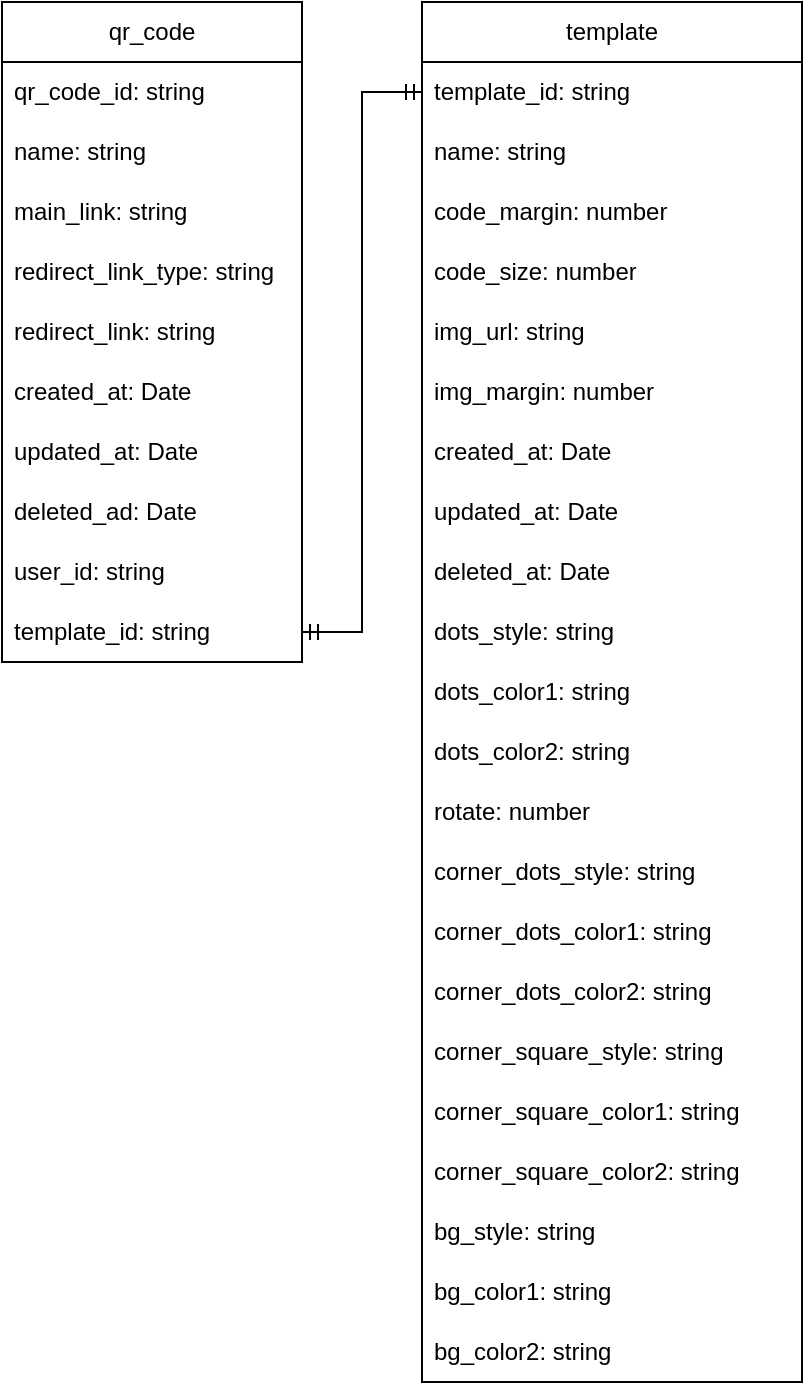 <mxfile version="20.5.3" type="github">
  <diagram name="Page-1" id="9f46799a-70d6-7492-0946-bef42562c5a5">
    <mxGraphModel dx="1093" dy="567" grid="1" gridSize="10" guides="1" tooltips="1" connect="1" arrows="1" fold="1" page="1" pageScale="1" pageWidth="1100" pageHeight="850" background="none" math="0" shadow="0">
      <root>
        <mxCell id="0" />
        <mxCell id="1" parent="0" />
        <mxCell id="IRl-qMVzOKcbxPm6iSZo-3" value="qr_code" style="swimlane;fontStyle=0;childLayout=stackLayout;horizontal=1;startSize=30;horizontalStack=0;resizeParent=1;resizeParentMax=0;resizeLast=0;collapsible=1;marginBottom=0;whiteSpace=wrap;html=1;" vertex="1" parent="1">
          <mxGeometry x="350" y="20" width="150" height="330" as="geometry" />
        </mxCell>
        <mxCell id="IRl-qMVzOKcbxPm6iSZo-4" value="qr_code_id: string" style="text;strokeColor=none;fillColor=none;align=left;verticalAlign=middle;spacingLeft=4;spacingRight=4;overflow=hidden;points=[[0,0.5],[1,0.5]];portConstraint=eastwest;rotatable=0;whiteSpace=wrap;html=1;" vertex="1" parent="IRl-qMVzOKcbxPm6iSZo-3">
          <mxGeometry y="30" width="150" height="30" as="geometry" />
        </mxCell>
        <mxCell id="IRl-qMVzOKcbxPm6iSZo-5" value="name: string" style="text;strokeColor=none;fillColor=none;align=left;verticalAlign=middle;spacingLeft=4;spacingRight=4;overflow=hidden;points=[[0,0.5],[1,0.5]];portConstraint=eastwest;rotatable=0;whiteSpace=wrap;html=1;" vertex="1" parent="IRl-qMVzOKcbxPm6iSZo-3">
          <mxGeometry y="60" width="150" height="30" as="geometry" />
        </mxCell>
        <mxCell id="IRl-qMVzOKcbxPm6iSZo-6" value="main_link: string" style="text;strokeColor=none;fillColor=none;align=left;verticalAlign=middle;spacingLeft=4;spacingRight=4;overflow=hidden;points=[[0,0.5],[1,0.5]];portConstraint=eastwest;rotatable=0;whiteSpace=wrap;html=1;" vertex="1" parent="IRl-qMVzOKcbxPm6iSZo-3">
          <mxGeometry y="90" width="150" height="30" as="geometry" />
        </mxCell>
        <mxCell id="IRl-qMVzOKcbxPm6iSZo-7" value="redirect_link_type: string" style="text;strokeColor=none;fillColor=none;align=left;verticalAlign=middle;spacingLeft=4;spacingRight=4;overflow=hidden;points=[[0,0.5],[1,0.5]];portConstraint=eastwest;rotatable=0;whiteSpace=wrap;html=1;" vertex="1" parent="IRl-qMVzOKcbxPm6iSZo-3">
          <mxGeometry y="120" width="150" height="30" as="geometry" />
        </mxCell>
        <mxCell id="IRl-qMVzOKcbxPm6iSZo-8" value="redirect_link: string" style="text;strokeColor=none;fillColor=none;align=left;verticalAlign=middle;spacingLeft=4;spacingRight=4;overflow=hidden;points=[[0,0.5],[1,0.5]];portConstraint=eastwest;rotatable=0;whiteSpace=wrap;html=1;" vertex="1" parent="IRl-qMVzOKcbxPm6iSZo-3">
          <mxGeometry y="150" width="150" height="30" as="geometry" />
        </mxCell>
        <mxCell id="IRl-qMVzOKcbxPm6iSZo-9" value="created_at: Date" style="text;strokeColor=none;fillColor=none;align=left;verticalAlign=middle;spacingLeft=4;spacingRight=4;overflow=hidden;points=[[0,0.5],[1,0.5]];portConstraint=eastwest;rotatable=0;whiteSpace=wrap;html=1;" vertex="1" parent="IRl-qMVzOKcbxPm6iSZo-3">
          <mxGeometry y="180" width="150" height="30" as="geometry" />
        </mxCell>
        <mxCell id="IRl-qMVzOKcbxPm6iSZo-10" value="updated_at: Date" style="text;strokeColor=none;fillColor=none;align=left;verticalAlign=middle;spacingLeft=4;spacingRight=4;overflow=hidden;points=[[0,0.5],[1,0.5]];portConstraint=eastwest;rotatable=0;whiteSpace=wrap;html=1;" vertex="1" parent="IRl-qMVzOKcbxPm6iSZo-3">
          <mxGeometry y="210" width="150" height="30" as="geometry" />
        </mxCell>
        <mxCell id="IRl-qMVzOKcbxPm6iSZo-11" value="deleted_ad: Date" style="text;strokeColor=none;fillColor=none;align=left;verticalAlign=middle;spacingLeft=4;spacingRight=4;overflow=hidden;points=[[0,0.5],[1,0.5]];portConstraint=eastwest;rotatable=0;whiteSpace=wrap;html=1;" vertex="1" parent="IRl-qMVzOKcbxPm6iSZo-3">
          <mxGeometry y="240" width="150" height="30" as="geometry" />
        </mxCell>
        <mxCell id="IRl-qMVzOKcbxPm6iSZo-12" value="user_id: string" style="text;strokeColor=none;fillColor=none;align=left;verticalAlign=middle;spacingLeft=4;spacingRight=4;overflow=hidden;points=[[0,0.5],[1,0.5]];portConstraint=eastwest;rotatable=0;whiteSpace=wrap;html=1;" vertex="1" parent="IRl-qMVzOKcbxPm6iSZo-3">
          <mxGeometry y="270" width="150" height="30" as="geometry" />
        </mxCell>
        <mxCell id="IRl-qMVzOKcbxPm6iSZo-13" value="template_id: string" style="text;strokeColor=none;fillColor=none;align=left;verticalAlign=middle;spacingLeft=4;spacingRight=4;overflow=hidden;points=[[0,0.5],[1,0.5]];portConstraint=eastwest;rotatable=0;whiteSpace=wrap;html=1;" vertex="1" parent="IRl-qMVzOKcbxPm6iSZo-3">
          <mxGeometry y="300" width="150" height="30" as="geometry" />
        </mxCell>
        <mxCell id="IRl-qMVzOKcbxPm6iSZo-14" value="template" style="swimlane;fontStyle=0;childLayout=stackLayout;horizontal=1;startSize=30;horizontalStack=0;resizeParent=1;resizeParentMax=0;resizeLast=0;collapsible=1;marginBottom=0;whiteSpace=wrap;html=1;" vertex="1" parent="1">
          <mxGeometry x="560" y="20" width="190" height="690" as="geometry" />
        </mxCell>
        <mxCell id="IRl-qMVzOKcbxPm6iSZo-15" value="template_id: string" style="text;strokeColor=none;fillColor=none;align=left;verticalAlign=middle;spacingLeft=4;spacingRight=4;overflow=hidden;points=[[0,0.5],[1,0.5]];portConstraint=eastwest;rotatable=0;whiteSpace=wrap;html=1;" vertex="1" parent="IRl-qMVzOKcbxPm6iSZo-14">
          <mxGeometry y="30" width="190" height="30" as="geometry" />
        </mxCell>
        <mxCell id="IRl-qMVzOKcbxPm6iSZo-16" value="name: string" style="text;strokeColor=none;fillColor=none;align=left;verticalAlign=middle;spacingLeft=4;spacingRight=4;overflow=hidden;points=[[0,0.5],[1,0.5]];portConstraint=eastwest;rotatable=0;whiteSpace=wrap;html=1;" vertex="1" parent="IRl-qMVzOKcbxPm6iSZo-14">
          <mxGeometry y="60" width="190" height="30" as="geometry" />
        </mxCell>
        <mxCell id="IRl-qMVzOKcbxPm6iSZo-17" value="code_margin: number" style="text;strokeColor=none;fillColor=none;align=left;verticalAlign=middle;spacingLeft=4;spacingRight=4;overflow=hidden;points=[[0,0.5],[1,0.5]];portConstraint=eastwest;rotatable=0;whiteSpace=wrap;html=1;" vertex="1" parent="IRl-qMVzOKcbxPm6iSZo-14">
          <mxGeometry y="90" width="190" height="30" as="geometry" />
        </mxCell>
        <mxCell id="IRl-qMVzOKcbxPm6iSZo-22" value="code_size: number" style="text;strokeColor=none;fillColor=none;align=left;verticalAlign=middle;spacingLeft=4;spacingRight=4;overflow=hidden;points=[[0,0.5],[1,0.5]];portConstraint=eastwest;rotatable=0;whiteSpace=wrap;html=1;" vertex="1" parent="IRl-qMVzOKcbxPm6iSZo-14">
          <mxGeometry y="120" width="190" height="30" as="geometry" />
        </mxCell>
        <mxCell id="IRl-qMVzOKcbxPm6iSZo-18" value="img_url: string" style="text;strokeColor=none;fillColor=none;align=left;verticalAlign=middle;spacingLeft=4;spacingRight=4;overflow=hidden;points=[[0,0.5],[1,0.5]];portConstraint=eastwest;rotatable=0;whiteSpace=wrap;html=1;" vertex="1" parent="IRl-qMVzOKcbxPm6iSZo-14">
          <mxGeometry y="150" width="190" height="30" as="geometry" />
        </mxCell>
        <mxCell id="IRl-qMVzOKcbxPm6iSZo-19" value="img_margin: number" style="text;strokeColor=none;fillColor=none;align=left;verticalAlign=middle;spacingLeft=4;spacingRight=4;overflow=hidden;points=[[0,0.5],[1,0.5]];portConstraint=eastwest;rotatable=0;whiteSpace=wrap;html=1;" vertex="1" parent="IRl-qMVzOKcbxPm6iSZo-14">
          <mxGeometry y="180" width="190" height="30" as="geometry" />
        </mxCell>
        <mxCell id="IRl-qMVzOKcbxPm6iSZo-37" value="created_at: Date" style="text;strokeColor=none;fillColor=none;align=left;verticalAlign=middle;spacingLeft=4;spacingRight=4;overflow=hidden;points=[[0,0.5],[1,0.5]];portConstraint=eastwest;rotatable=0;whiteSpace=wrap;html=1;" vertex="1" parent="IRl-qMVzOKcbxPm6iSZo-14">
          <mxGeometry y="210" width="190" height="30" as="geometry" />
        </mxCell>
        <mxCell id="IRl-qMVzOKcbxPm6iSZo-38" value="updated_at: Date" style="text;strokeColor=none;fillColor=none;align=left;verticalAlign=middle;spacingLeft=4;spacingRight=4;overflow=hidden;points=[[0,0.5],[1,0.5]];portConstraint=eastwest;rotatable=0;whiteSpace=wrap;html=1;" vertex="1" parent="IRl-qMVzOKcbxPm6iSZo-14">
          <mxGeometry y="240" width="190" height="30" as="geometry" />
        </mxCell>
        <mxCell id="IRl-qMVzOKcbxPm6iSZo-39" value="deleted_at: Date" style="text;strokeColor=none;fillColor=none;align=left;verticalAlign=middle;spacingLeft=4;spacingRight=4;overflow=hidden;points=[[0,0.5],[1,0.5]];portConstraint=eastwest;rotatable=0;whiteSpace=wrap;html=1;" vertex="1" parent="IRl-qMVzOKcbxPm6iSZo-14">
          <mxGeometry y="270" width="190" height="30" as="geometry" />
        </mxCell>
        <mxCell id="IRl-qMVzOKcbxPm6iSZo-40" value="dots_style: string" style="text;strokeColor=none;fillColor=none;align=left;verticalAlign=middle;spacingLeft=4;spacingRight=4;overflow=hidden;points=[[0,0.5],[1,0.5]];portConstraint=eastwest;rotatable=0;whiteSpace=wrap;html=1;" vertex="1" parent="IRl-qMVzOKcbxPm6iSZo-14">
          <mxGeometry y="300" width="190" height="30" as="geometry" />
        </mxCell>
        <mxCell id="IRl-qMVzOKcbxPm6iSZo-41" value="dots_color1: string" style="text;strokeColor=none;fillColor=none;align=left;verticalAlign=middle;spacingLeft=4;spacingRight=4;overflow=hidden;points=[[0,0.5],[1,0.5]];portConstraint=eastwest;rotatable=0;whiteSpace=wrap;html=1;" vertex="1" parent="IRl-qMVzOKcbxPm6iSZo-14">
          <mxGeometry y="330" width="190" height="30" as="geometry" />
        </mxCell>
        <mxCell id="IRl-qMVzOKcbxPm6iSZo-42" value="dots_color2: string" style="text;strokeColor=none;fillColor=none;align=left;verticalAlign=middle;spacingLeft=4;spacingRight=4;overflow=hidden;points=[[0,0.5],[1,0.5]];portConstraint=eastwest;rotatable=0;whiteSpace=wrap;html=1;" vertex="1" parent="IRl-qMVzOKcbxPm6iSZo-14">
          <mxGeometry y="360" width="190" height="30" as="geometry" />
        </mxCell>
        <mxCell id="IRl-qMVzOKcbxPm6iSZo-43" value="rotate: number" style="text;strokeColor=none;fillColor=none;align=left;verticalAlign=middle;spacingLeft=4;spacingRight=4;overflow=hidden;points=[[0,0.5],[1,0.5]];portConstraint=eastwest;rotatable=0;whiteSpace=wrap;html=1;" vertex="1" parent="IRl-qMVzOKcbxPm6iSZo-14">
          <mxGeometry y="390" width="190" height="30" as="geometry" />
        </mxCell>
        <mxCell id="IRl-qMVzOKcbxPm6iSZo-44" value="corner_dots_style: string" style="text;strokeColor=none;fillColor=none;align=left;verticalAlign=middle;spacingLeft=4;spacingRight=4;overflow=hidden;points=[[0,0.5],[1,0.5]];portConstraint=eastwest;rotatable=0;whiteSpace=wrap;html=1;" vertex="1" parent="IRl-qMVzOKcbxPm6iSZo-14">
          <mxGeometry y="420" width="190" height="30" as="geometry" />
        </mxCell>
        <mxCell id="IRl-qMVzOKcbxPm6iSZo-45" value="corner_dots_color1: string" style="text;strokeColor=none;fillColor=none;align=left;verticalAlign=middle;spacingLeft=4;spacingRight=4;overflow=hidden;points=[[0,0.5],[1,0.5]];portConstraint=eastwest;rotatable=0;whiteSpace=wrap;html=1;" vertex="1" parent="IRl-qMVzOKcbxPm6iSZo-14">
          <mxGeometry y="450" width="190" height="30" as="geometry" />
        </mxCell>
        <mxCell id="IRl-qMVzOKcbxPm6iSZo-46" value="corner_dots_color2: string" style="text;strokeColor=none;fillColor=none;align=left;verticalAlign=middle;spacingLeft=4;spacingRight=4;overflow=hidden;points=[[0,0.5],[1,0.5]];portConstraint=eastwest;rotatable=0;whiteSpace=wrap;html=1;" vertex="1" parent="IRl-qMVzOKcbxPm6iSZo-14">
          <mxGeometry y="480" width="190" height="30" as="geometry" />
        </mxCell>
        <mxCell id="IRl-qMVzOKcbxPm6iSZo-47" value="corner_square_style: string" style="text;strokeColor=none;fillColor=none;align=left;verticalAlign=middle;spacingLeft=4;spacingRight=4;overflow=hidden;points=[[0,0.5],[1,0.5]];portConstraint=eastwest;rotatable=0;whiteSpace=wrap;html=1;" vertex="1" parent="IRl-qMVzOKcbxPm6iSZo-14">
          <mxGeometry y="510" width="190" height="30" as="geometry" />
        </mxCell>
        <mxCell id="IRl-qMVzOKcbxPm6iSZo-48" value="corner_square_color1: string" style="text;strokeColor=none;fillColor=none;align=left;verticalAlign=middle;spacingLeft=4;spacingRight=4;overflow=hidden;points=[[0,0.5],[1,0.5]];portConstraint=eastwest;rotatable=0;whiteSpace=wrap;html=1;" vertex="1" parent="IRl-qMVzOKcbxPm6iSZo-14">
          <mxGeometry y="540" width="190" height="30" as="geometry" />
        </mxCell>
        <mxCell id="IRl-qMVzOKcbxPm6iSZo-49" value="corner_square_color2: string" style="text;strokeColor=none;fillColor=none;align=left;verticalAlign=middle;spacingLeft=4;spacingRight=4;overflow=hidden;points=[[0,0.5],[1,0.5]];portConstraint=eastwest;rotatable=0;whiteSpace=wrap;html=1;" vertex="1" parent="IRl-qMVzOKcbxPm6iSZo-14">
          <mxGeometry y="570" width="190" height="30" as="geometry" />
        </mxCell>
        <mxCell id="IRl-qMVzOKcbxPm6iSZo-50" value="bg_style: string" style="text;strokeColor=none;fillColor=none;align=left;verticalAlign=middle;spacingLeft=4;spacingRight=4;overflow=hidden;points=[[0,0.5],[1,0.5]];portConstraint=eastwest;rotatable=0;whiteSpace=wrap;html=1;" vertex="1" parent="IRl-qMVzOKcbxPm6iSZo-14">
          <mxGeometry y="600" width="190" height="30" as="geometry" />
        </mxCell>
        <mxCell id="IRl-qMVzOKcbxPm6iSZo-51" value="bg_color1: string" style="text;strokeColor=none;fillColor=none;align=left;verticalAlign=middle;spacingLeft=4;spacingRight=4;overflow=hidden;points=[[0,0.5],[1,0.5]];portConstraint=eastwest;rotatable=0;whiteSpace=wrap;html=1;" vertex="1" parent="IRl-qMVzOKcbxPm6iSZo-14">
          <mxGeometry y="630" width="190" height="30" as="geometry" />
        </mxCell>
        <mxCell id="IRl-qMVzOKcbxPm6iSZo-52" value="bg_color2: string" style="text;strokeColor=none;fillColor=none;align=left;verticalAlign=middle;spacingLeft=4;spacingRight=4;overflow=hidden;points=[[0,0.5],[1,0.5]];portConstraint=eastwest;rotatable=0;whiteSpace=wrap;html=1;" vertex="1" parent="IRl-qMVzOKcbxPm6iSZo-14">
          <mxGeometry y="660" width="190" height="30" as="geometry" />
        </mxCell>
        <mxCell id="IRl-qMVzOKcbxPm6iSZo-54" value="" style="edgeStyle=entityRelationEdgeStyle;fontSize=12;html=1;endArrow=ERmandOne;startArrow=ERmandOne;rounded=0;entryX=0;entryY=0.5;entryDx=0;entryDy=0;exitX=1;exitY=0.5;exitDx=0;exitDy=0;" edge="1" parent="1" source="IRl-qMVzOKcbxPm6iSZo-13" target="IRl-qMVzOKcbxPm6iSZo-15">
          <mxGeometry width="100" height="100" relative="1" as="geometry">
            <mxPoint x="340" y="340" as="sourcePoint" />
            <mxPoint x="440" y="240" as="targetPoint" />
          </mxGeometry>
        </mxCell>
      </root>
    </mxGraphModel>
  </diagram>
</mxfile>
